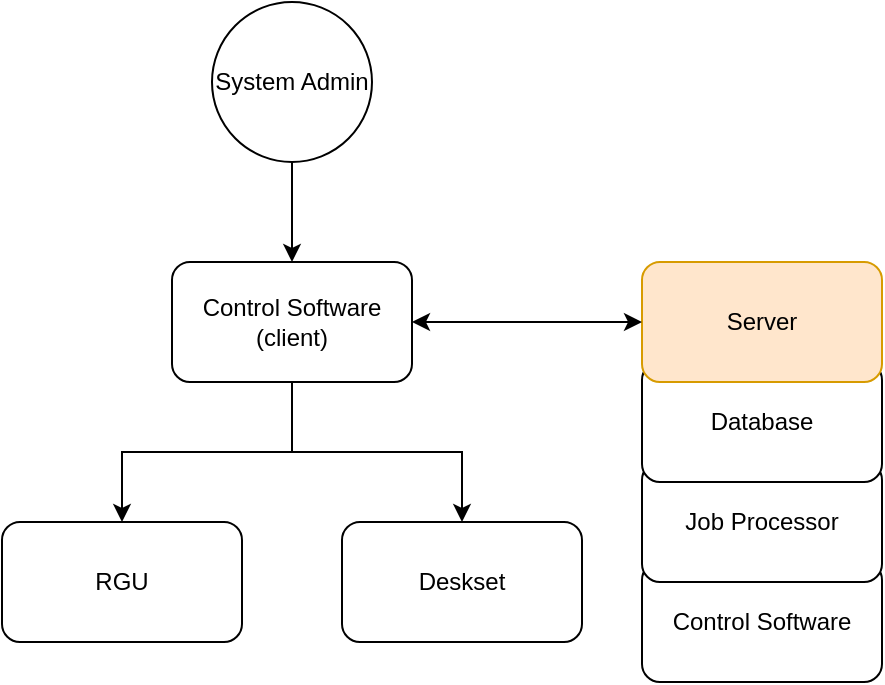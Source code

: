 <mxfile version="20.3.3" type="github" pages="2">
  <diagram id="X23JDJrkGlDaqkT33M_K" name="Page-1">
    <mxGraphModel dx="1422" dy="828" grid="1" gridSize="10" guides="1" tooltips="1" connect="1" arrows="1" fold="1" page="1" pageScale="1" pageWidth="850" pageHeight="1100" math="0" shadow="0">
      <root>
        <mxCell id="0" />
        <mxCell id="1" parent="0" />
        <mxCell id="Ic7HxsfE4ANWLKzLswhk-14" value="Control Software" style="rounded=1;whiteSpace=wrap;html=1;" vertex="1" parent="1">
          <mxGeometry x="600" y="580" width="120" height="60" as="geometry" />
        </mxCell>
        <mxCell id="Ic7HxsfE4ANWLKzLswhk-13" value="Job Processor" style="rounded=1;whiteSpace=wrap;html=1;" vertex="1" parent="1">
          <mxGeometry x="600" y="530" width="120" height="60" as="geometry" />
        </mxCell>
        <mxCell id="Ic7HxsfE4ANWLKzLswhk-1" value="Database" style="rounded=1;whiteSpace=wrap;html=1;" vertex="1" parent="1">
          <mxGeometry x="600" y="480" width="120" height="60" as="geometry" />
        </mxCell>
        <mxCell id="Ic7HxsfE4ANWLKzLswhk-2" value="Server" style="rounded=1;whiteSpace=wrap;html=1;fillColor=#ffe6cc;strokeColor=#d79b00;" vertex="1" parent="1">
          <mxGeometry x="600" y="430" width="120" height="60" as="geometry" />
        </mxCell>
        <mxCell id="Ic7HxsfE4ANWLKzLswhk-8" style="edgeStyle=orthogonalEdgeStyle;rounded=0;orthogonalLoop=1;jettySize=auto;html=1;exitX=0.5;exitY=1;exitDx=0;exitDy=0;entryX=0.5;entryY=0;entryDx=0;entryDy=0;" edge="1" parent="1" source="Ic7HxsfE4ANWLKzLswhk-3" target="Ic7HxsfE4ANWLKzLswhk-4">
          <mxGeometry relative="1" as="geometry" />
        </mxCell>
        <mxCell id="Ic7HxsfE4ANWLKzLswhk-9" style="edgeStyle=orthogonalEdgeStyle;rounded=0;orthogonalLoop=1;jettySize=auto;html=1;exitX=0.5;exitY=1;exitDx=0;exitDy=0;entryX=0.5;entryY=0;entryDx=0;entryDy=0;" edge="1" parent="1" source="Ic7HxsfE4ANWLKzLswhk-3" target="Ic7HxsfE4ANWLKzLswhk-6">
          <mxGeometry relative="1" as="geometry" />
        </mxCell>
        <mxCell id="Ic7HxsfE4ANWLKzLswhk-10" style="edgeStyle=orthogonalEdgeStyle;rounded=0;orthogonalLoop=1;jettySize=auto;html=1;exitX=1;exitY=0.5;exitDx=0;exitDy=0;entryX=0;entryY=0.5;entryDx=0;entryDy=0;startArrow=classic;startFill=1;" edge="1" parent="1" source="Ic7HxsfE4ANWLKzLswhk-3" target="Ic7HxsfE4ANWLKzLswhk-2">
          <mxGeometry relative="1" as="geometry" />
        </mxCell>
        <mxCell id="Ic7HxsfE4ANWLKzLswhk-3" value="Control Software (client)" style="rounded=1;whiteSpace=wrap;html=1;" vertex="1" parent="1">
          <mxGeometry x="365" y="430" width="120" height="60" as="geometry" />
        </mxCell>
        <mxCell id="Ic7HxsfE4ANWLKzLswhk-4" value="RGU" style="rounded=1;whiteSpace=wrap;html=1;" vertex="1" parent="1">
          <mxGeometry x="280" y="560" width="120" height="60" as="geometry" />
        </mxCell>
        <mxCell id="Ic7HxsfE4ANWLKzLswhk-6" value="Deskset" style="rounded=1;whiteSpace=wrap;html=1;" vertex="1" parent="1">
          <mxGeometry x="450" y="560" width="120" height="60" as="geometry" />
        </mxCell>
        <mxCell id="Ic7HxsfE4ANWLKzLswhk-12" style="edgeStyle=orthogonalEdgeStyle;rounded=0;orthogonalLoop=1;jettySize=auto;html=1;exitX=0.5;exitY=1;exitDx=0;exitDy=0;entryX=0.5;entryY=0;entryDx=0;entryDy=0;startArrow=none;startFill=0;" edge="1" parent="1" source="Ic7HxsfE4ANWLKzLswhk-11" target="Ic7HxsfE4ANWLKzLswhk-3">
          <mxGeometry relative="1" as="geometry" />
        </mxCell>
        <mxCell id="Ic7HxsfE4ANWLKzLswhk-11" value="System Admin" style="ellipse;whiteSpace=wrap;html=1;aspect=fixed;" vertex="1" parent="1">
          <mxGeometry x="385" y="300" width="80" height="80" as="geometry" />
        </mxCell>
      </root>
    </mxGraphModel>
  </diagram>
  <diagram id="FjAThEfoLPS8CmatDrUR" name="Page-2">
    <mxGraphModel dx="2272" dy="828" grid="1" gridSize="10" guides="1" tooltips="1" connect="1" arrows="1" fold="1" page="1" pageScale="1" pageWidth="850" pageHeight="1100" math="0" shadow="0">
      <root>
        <mxCell id="0" />
        <mxCell id="1" parent="0" />
        <mxCell id="OUhlPNODNOXzXfRuNbR9-11" value="EXTERNAL DATA" style="rounded=1;whiteSpace=wrap;html=1;fontSize=23;verticalAlign=top;fillColor=#f8cecc;strokeColor=#b85450;" vertex="1" parent="1">
          <mxGeometry x="-260" y="310" width="340" height="240" as="geometry" />
        </mxCell>
        <mxCell id="OUhlPNODNOXzXfRuNbR9-1" value="INTERNAL DATA" style="rounded=1;whiteSpace=wrap;html=1;verticalAlign=bottom;fontSize=23;fillColor=#dae8fc;strokeColor=#6c8ebf;" vertex="1" parent="1">
          <mxGeometry x="-400" y="550" width="1240" height="360" as="geometry" />
        </mxCell>
        <mxCell id="OUhlPNODNOXzXfRuNbR9-12" value="Remote Site" style="rounded=1;whiteSpace=wrap;html=1;fontSize=20;verticalAlign=top;fillColor=#f5f5f5;fontColor=#333333;strokeColor=#666666;" vertex="1" parent="1">
          <mxGeometry x="340" y="670" width="490" height="230" as="geometry" />
        </mxCell>
        <mxCell id="nxtKlIL2Tm7DKC-mXn0q-8" style="edgeStyle=orthogonalEdgeStyle;rounded=0;orthogonalLoop=1;jettySize=auto;html=1;exitX=0.5;exitY=0;exitDx=0;exitDy=0;entryX=0.492;entryY=0.963;entryDx=0;entryDy=0;entryPerimeter=0;startArrow=classic;startFill=1;" edge="1" parent="1" source="nxtKlIL2Tm7DKC-mXn0q-3" target="nxtKlIL2Tm7DKC-mXn0q-7">
          <mxGeometry relative="1" as="geometry" />
        </mxCell>
        <mxCell id="nxtKlIL2Tm7DKC-mXn0q-3" value="Consolette (Rack Radio)" style="rounded=1;whiteSpace=wrap;html=1;fillColor=#d5e8d4;strokeColor=#82b366;" vertex="1" parent="1">
          <mxGeometry x="360" y="696" width="120" height="60" as="geometry" />
        </mxCell>
        <mxCell id="nxtKlIL2Tm7DKC-mXn0q-9" style="edgeStyle=orthogonalEdgeStyle;rounded=0;orthogonalLoop=1;jettySize=auto;html=1;exitX=0.5;exitY=0;exitDx=0;exitDy=0;entryX=0.5;entryY=1;entryDx=0;entryDy=0;startArrow=classic;startFill=1;" edge="1" parent="1" source="nxtKlIL2Tm7DKC-mXn0q-4" target="nxtKlIL2Tm7DKC-mXn0q-3">
          <mxGeometry relative="1" as="geometry" />
        </mxCell>
        <mxCell id="nxtKlIL2Tm7DKC-mXn0q-4" value="RGU" style="rounded=1;whiteSpace=wrap;html=1;fillColor=#d5e8d4;strokeColor=#82b366;" vertex="1" parent="1">
          <mxGeometry x="360" y="796" width="120" height="60" as="geometry" />
        </mxCell>
        <mxCell id="nxtKlIL2Tm7DKC-mXn0q-10" style="edgeStyle=orthogonalEdgeStyle;rounded=0;orthogonalLoop=1;jettySize=auto;html=1;exitX=0;exitY=0.5;exitDx=0;exitDy=0;entryX=1;entryY=0.5;entryDx=0;entryDy=0;startArrow=classic;startFill=1;" edge="1" parent="1" source="nxtKlIL2Tm7DKC-mXn0q-5" target="nxtKlIL2Tm7DKC-mXn0q-4">
          <mxGeometry relative="1" as="geometry" />
        </mxCell>
        <mxCell id="nxtKlIL2Tm7DKC-mXn0q-5" value="SWITCH" style="rounded=1;whiteSpace=wrap;html=1;fillColor=#d5e8d4;strokeColor=#82b366;" vertex="1" parent="1">
          <mxGeometry x="530" y="796" width="120" height="60" as="geometry" />
        </mxCell>
        <mxCell id="nxtKlIL2Tm7DKC-mXn0q-11" style="edgeStyle=orthogonalEdgeStyle;rounded=0;orthogonalLoop=1;jettySize=auto;html=1;exitX=0;exitY=0.5;exitDx=0;exitDy=0;entryX=1;entryY=0.5;entryDx=0;entryDy=0;startArrow=classic;startFill=1;" edge="1" parent="1" source="nxtKlIL2Tm7DKC-mXn0q-6" target="nxtKlIL2Tm7DKC-mXn0q-5">
          <mxGeometry relative="1" as="geometry" />
        </mxCell>
        <mxCell id="nxtKlIL2Tm7DKC-mXn0q-6" value="Deskset" style="ellipse;whiteSpace=wrap;html=1;fillColor=#d5e8d4;strokeColor=#82b366;" vertex="1" parent="1">
          <mxGeometry x="700" y="786" width="120" height="80" as="geometry" />
        </mxCell>
        <mxCell id="nxtKlIL2Tm7DKC-mXn0q-7" value="RF" style="ellipse;shape=cloud;whiteSpace=wrap;html=1;" vertex="1" parent="1">
          <mxGeometry x="361" y="576" width="120" height="80" as="geometry" />
        </mxCell>
        <mxCell id="nxtKlIL2Tm7DKC-mXn0q-13" style="edgeStyle=orthogonalEdgeStyle;rounded=0;orthogonalLoop=1;jettySize=auto;html=1;exitX=0;exitY=0.5;exitDx=0;exitDy=0;entryX=0.875;entryY=0.5;entryDx=0;entryDy=0;entryPerimeter=0;startArrow=classic;startFill=1;" edge="1" parent="1" source="nxtKlIL2Tm7DKC-mXn0q-12" target="nxtKlIL2Tm7DKC-mXn0q-7">
          <mxGeometry relative="1" as="geometry" />
        </mxCell>
        <mxCell id="nxtKlIL2Tm7DKC-mXn0q-12" value="User Subscriber Unit&lt;br&gt;(Mobile)" style="ellipse;whiteSpace=wrap;html=1;fillColor=#d5e8d4;strokeColor=#82b366;" vertex="1" parent="1">
          <mxGeometry x="540" y="576" width="120" height="80" as="geometry" />
        </mxCell>
        <mxCell id="OHS2cAplve4kIaxLTFYX-8" style="edgeStyle=orthogonalEdgeStyle;rounded=0;orthogonalLoop=1;jettySize=auto;html=1;exitX=0.5;exitY=0;exitDx=0;exitDy=0;entryX=0.55;entryY=0.95;entryDx=0;entryDy=0;entryPerimeter=0;startArrow=classic;startFill=1;" edge="1" parent="1" source="OHS2cAplve4kIaxLTFYX-1" target="OHS2cAplve4kIaxLTFYX-7">
          <mxGeometry relative="1" as="geometry" />
        </mxCell>
        <mxCell id="OHS2cAplve4kIaxLTFYX-1" value="Router" style="ellipse;whiteSpace=wrap;html=1;aspect=fixed;fillColor=#d5e8d4;strokeColor=#82b366;" vertex="1" parent="1">
          <mxGeometry x="-70" y="496" width="80" height="80" as="geometry" />
        </mxCell>
        <mxCell id="OHS2cAplve4kIaxLTFYX-15" style="edgeStyle=orthogonalEdgeStyle;rounded=0;orthogonalLoop=1;jettySize=auto;html=1;exitX=1;exitY=0.5;exitDx=0;exitDy=0;entryX=0;entryY=0.5;entryDx=0;entryDy=0;startArrow=classic;startFill=1;" edge="1" parent="1" source="OHS2cAplve4kIaxLTFYX-2" target="OHS2cAplve4kIaxLTFYX-14">
          <mxGeometry relative="1" as="geometry" />
        </mxCell>
        <mxCell id="OHS2cAplve4kIaxLTFYX-2" value="RGU" style="rounded=1;whiteSpace=wrap;html=1;fillColor=#d5e8d4;strokeColor=#82b366;" vertex="1" parent="1">
          <mxGeometry x="60" y="610" width="120" height="60" as="geometry" />
        </mxCell>
        <mxCell id="OHS2cAplve4kIaxLTFYX-6" style="edgeStyle=orthogonalEdgeStyle;rounded=0;orthogonalLoop=1;jettySize=auto;html=1;exitX=0.5;exitY=0;exitDx=0;exitDy=0;entryX=0.5;entryY=1;entryDx=0;entryDy=0;startArrow=classic;startFill=1;" edge="1" parent="1" source="OHS2cAplve4kIaxLTFYX-3" target="OHS2cAplve4kIaxLTFYX-1">
          <mxGeometry relative="1" as="geometry" />
        </mxCell>
        <mxCell id="OHS2cAplve4kIaxLTFYX-12" style="edgeStyle=orthogonalEdgeStyle;rounded=0;orthogonalLoop=1;jettySize=auto;html=1;exitX=1;exitY=0.5;exitDx=0;exitDy=0;entryX=0;entryY=0.5;entryDx=0;entryDy=0;startArrow=classic;startFill=1;" edge="1" parent="1" source="OHS2cAplve4kIaxLTFYX-3" target="OHS2cAplve4kIaxLTFYX-2">
          <mxGeometry relative="1" as="geometry" />
        </mxCell>
        <mxCell id="OHS2cAplve4kIaxLTFYX-3" value="Switch" style="rounded=1;whiteSpace=wrap;html=1;fillColor=#d5e8d4;strokeColor=#82b366;" vertex="1" parent="1">
          <mxGeometry x="-90" y="610" width="120" height="60" as="geometry" />
        </mxCell>
        <mxCell id="OHS2cAplve4kIaxLTFYX-9" style="edgeStyle=orthogonalEdgeStyle;rounded=0;orthogonalLoop=1;jettySize=auto;html=1;exitX=1;exitY=0.5;exitDx=0;exitDy=0;entryX=0;entryY=0.5;entryDx=0;entryDy=0;startArrow=classic;startFill=1;" edge="1" parent="1" source="OHS2cAplve4kIaxLTFYX-4" target="OHS2cAplve4kIaxLTFYX-3">
          <mxGeometry relative="1" as="geometry" />
        </mxCell>
        <mxCell id="OHS2cAplve4kIaxLTFYX-7" value="Commercial" style="ellipse;shape=cloud;whiteSpace=wrap;html=1;fillColor=#d5e8d4;strokeColor=#82b366;" vertex="1" parent="1">
          <mxGeometry x="-150" y="370" width="120" height="80" as="geometry" />
        </mxCell>
        <mxCell id="OHS2cAplve4kIaxLTFYX-16" style="edgeStyle=orthogonalEdgeStyle;rounded=0;orthogonalLoop=1;jettySize=auto;html=1;exitX=1;exitY=0.5;exitDx=0;exitDy=0;entryX=0.16;entryY=0.55;entryDx=0;entryDy=0;entryPerimeter=0;startArrow=classic;startFill=1;" edge="1" parent="1" source="OHS2cAplve4kIaxLTFYX-14" target="nxtKlIL2Tm7DKC-mXn0q-7">
          <mxGeometry relative="1" as="geometry" />
        </mxCell>
        <mxCell id="OHS2cAplve4kIaxLTFYX-14" value="Consolette (Rack Radio)" style="rounded=1;whiteSpace=wrap;html=1;fillColor=#d5e8d4;strokeColor=#82b366;" vertex="1" parent="1">
          <mxGeometry x="210" y="610" width="120" height="60" as="geometry" />
        </mxCell>
        <mxCell id="OUhlPNODNOXzXfRuNbR9-4" style="edgeStyle=orthogonalEdgeStyle;rounded=0;orthogonalLoop=1;jettySize=auto;html=1;exitX=1;exitY=0.5;exitDx=0;exitDy=0;entryX=0;entryY=0.5;entryDx=0;entryDy=0;startArrow=none;startFill=0;endArrow=classic;endFill=1;" edge="1" parent="1" source="9-Kt90PSR1dP_ZBtkINv-5" target="OHS2cAplve4kIaxLTFYX-4">
          <mxGeometry relative="1" as="geometry" />
        </mxCell>
        <mxCell id="9-Kt90PSR1dP_ZBtkINv-5" value="Admin" style="ellipse;whiteSpace=wrap;html=1;aspect=fixed;fillColor=#fff2cc;strokeColor=#d6b656;" vertex="1" parent="1">
          <mxGeometry x="-380" y="650" width="80" height="80" as="geometry" />
        </mxCell>
        <mxCell id="OUhlPNODNOXzXfRuNbR9-2" value="" style="edgeStyle=orthogonalEdgeStyle;rounded=0;orthogonalLoop=1;jettySize=auto;html=1;exitX=0.5;exitY=0;exitDx=0;exitDy=0;startArrow=none;startFill=0;endArrow=classic;entryX=0;entryY=0.75;entryDx=0;entryDy=0;endFill=1;" edge="1" parent="1" source="9-Kt90PSR1dP_ZBtkINv-5" target="OHS2cAplve4kIaxLTFYX-10">
          <mxGeometry relative="1" as="geometry">
            <mxPoint x="-130" y="876" as="sourcePoint" />
            <mxPoint x="-30" y="886" as="targetPoint" />
            <Array as="points" />
          </mxGeometry>
        </mxCell>
        <mxCell id="OUhlPNODNOXzXfRuNbR9-3" value="" style="group" vertex="1" connectable="0" parent="1">
          <mxGeometry x="-250" y="640" width="120" height="100" as="geometry" />
        </mxCell>
        <mxCell id="OHS2cAplve4kIaxLTFYX-4" value="Server" style="rounded=1;whiteSpace=wrap;html=1;fillColor=#d5e8d4;strokeColor=#82b366;verticalAlign=top;" vertex="1" parent="OUhlPNODNOXzXfRuNbR9-3">
          <mxGeometry width="120" height="100" as="geometry" />
        </mxCell>
        <mxCell id="e0EYs4RKhFBc3j67pU9K-1" value="Database&lt;br&gt;Control Software&lt;br&gt;Job Processor" style="rounded=1;whiteSpace=wrap;html=1;fillColor=#ffe6cc;strokeColor=#d79b00;" vertex="1" parent="OUhlPNODNOXzXfRuNbR9-3">
          <mxGeometry x="10" y="30" width="100" height="60" as="geometry" />
        </mxCell>
        <mxCell id="OUhlPNODNOXzXfRuNbR9-5" value="" style="group" vertex="1" connectable="0" parent="1">
          <mxGeometry x="-250" y="515" width="120" height="70" as="geometry" />
        </mxCell>
        <mxCell id="OHS2cAplve4kIaxLTFYX-10" value="Laptops&lt;br&gt;" style="rounded=1;whiteSpace=wrap;html=1;fillColor=#d5e8d4;strokeColor=#82b366;verticalAlign=top;" vertex="1" parent="OUhlPNODNOXzXfRuNbR9-5">
          <mxGeometry width="120" height="70" as="geometry" />
        </mxCell>
        <mxCell id="9-Kt90PSR1dP_ZBtkINv-2" value="Control Software" style="rounded=1;whiteSpace=wrap;html=1;fillColor=#ffe6cc;strokeColor=#d79b00;" vertex="1" parent="OUhlPNODNOXzXfRuNbR9-5">
          <mxGeometry x="10" y="31" width="100" height="30" as="geometry" />
        </mxCell>
        <mxCell id="OUhlPNODNOXzXfRuNbR9-6" style="edgeStyle=orthogonalEdgeStyle;rounded=0;orthogonalLoop=1;jettySize=auto;html=1;exitX=1;exitY=0.75;exitDx=0;exitDy=0;entryX=0;entryY=0.25;entryDx=0;entryDy=0;startArrow=classic;startFill=1;endArrow=classic;endFill=1;" edge="1" parent="1" source="OHS2cAplve4kIaxLTFYX-10" target="OHS2cAplve4kIaxLTFYX-3">
          <mxGeometry relative="1" as="geometry" />
        </mxCell>
        <mxCell id="OUhlPNODNOXzXfRuNbR9-9" value="" style="sketch=0;aspect=fixed;pointerEvents=1;shadow=0;dashed=0;html=1;strokeColor=none;labelPosition=center;verticalLabelPosition=bottom;verticalAlign=top;align=center;fillColor=#00188D;shape=mxgraph.mscae.enterprise.wireless_connection;rotation=-90;" vertex="1" parent="1">
          <mxGeometry x="-211" y="470" width="42" height="50" as="geometry" />
        </mxCell>
      </root>
    </mxGraphModel>
  </diagram>
</mxfile>
